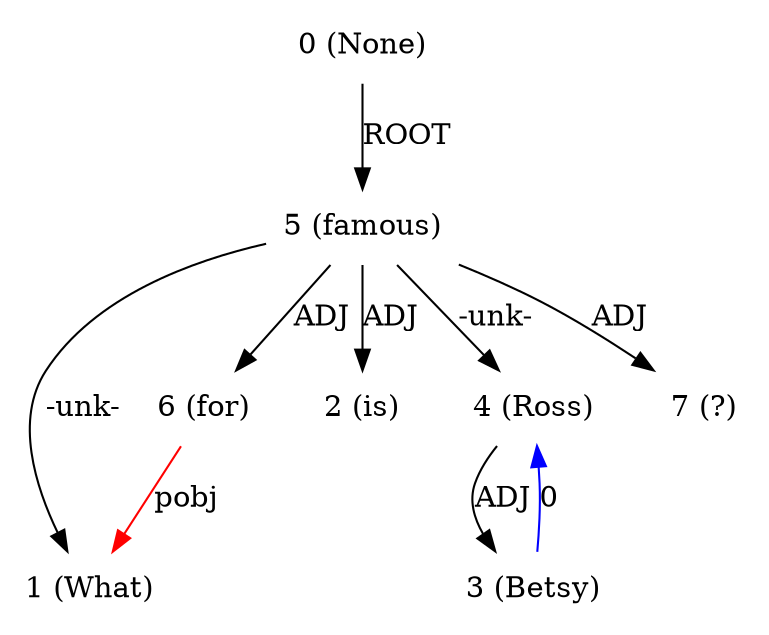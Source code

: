 digraph G{
edge [dir=forward]
node [shape=plaintext]

0 [label="0 (None)"]
0 -> 5 [label="ROOT"]
1 [label="1 (What)"]
6 -> 1 [label="pobj", color="red"]
2 [label="2 (is)"]
3 [label="3 (Betsy)"]
3 -> 4 [label="0", color="blue"]
4 [label="4 (Ross)"]
4 -> 3 [label="ADJ"]
5 [label="5 (famous)"]
5 -> 1 [label="-unk-"]
5 -> 4 [label="-unk-"]
5 -> 2 [label="ADJ"]
5 -> 6 [label="ADJ"]
5 -> 7 [label="ADJ"]
6 [label="6 (for)"]
7 [label="7 (?)"]
}
